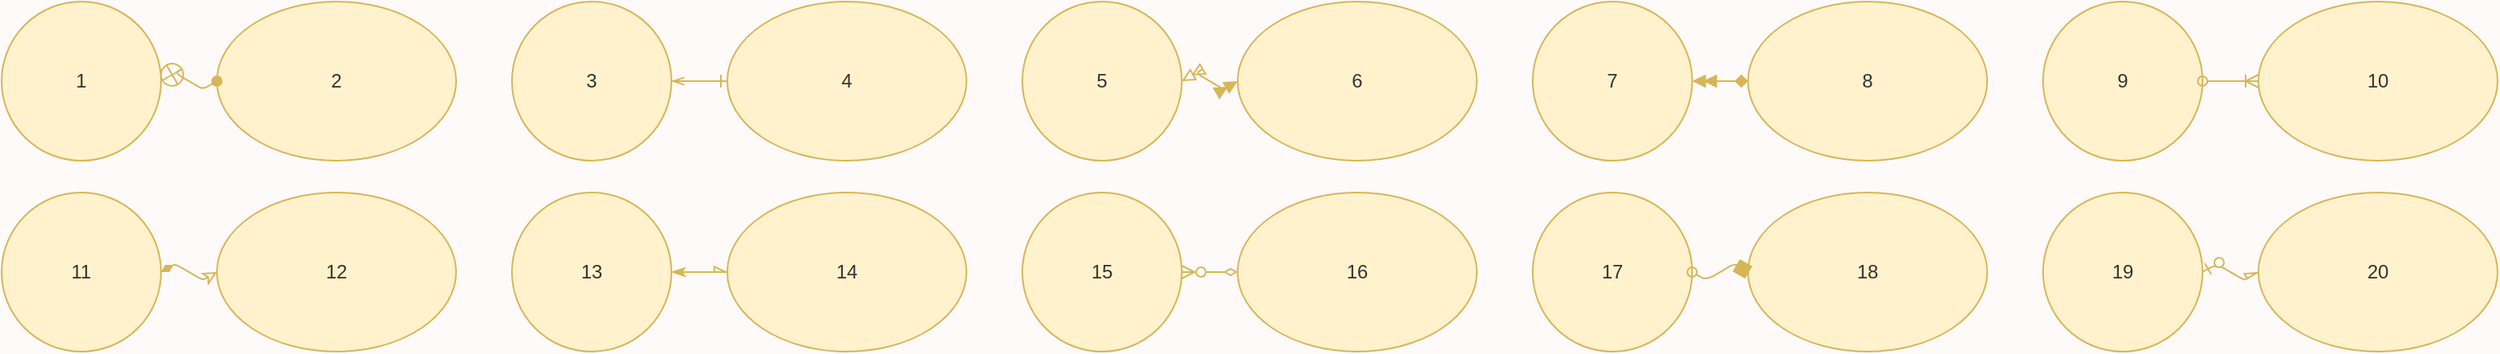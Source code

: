 <mxfile>
  <diagram id="BQr" name="Style-Plain">
    <mxGraphModel dx="0" dy="0" background="#FFFAFA" grid="0" gridSize="10" guides="1" tooltips="1" connect="1" arrows="1" fold="1" page="1" pageScale="1" pageWidth="1169" pageHeight="827" math="0" shadow="0">
      <root>
        <mxCell id="page_root_BQr" parent="BQr"/>
        <mxCell id="node_root_BQr" parent="page_root_BQr"/>
        <mxCell id="1" value="1" style="whiteSpace=wrap;html=1;fillColor=#fff2cc;strokeColor=#d6b656;fontColor=#333333;ellipse" vertex="1" parent="node_root_BQr">
          <mxGeometry x="30" y="10" width="100" height="100" as="geometry"/>
        </mxCell>
        <mxCell id="2" value="2" style="whiteSpace=wrap;html=1;fillColor=#fff2cc;strokeColor=#d6b656;fontColor=#333333;ellipse" vertex="1" parent="node_root_BQr">
          <mxGeometry x="165" y="10" width="150" height="100" as="geometry"/>
        </mxCell>
        <mxCell id="3" value="3" style="whiteSpace=wrap;html=1;fillColor=#fff2cc;strokeColor=#d6b656;fontColor=#333333;ellipse" vertex="1" parent="node_root_BQr">
          <mxGeometry x="350" y="10" width="100" height="100" as="geometry"/>
        </mxCell>
        <mxCell id="4" value="4" style="whiteSpace=wrap;html=1;fillColor=#fff2cc;strokeColor=#d6b656;fontColor=#333333;ellipse" vertex="1" parent="node_root_BQr">
          <mxGeometry x="485" y="10" width="150" height="100" as="geometry"/>
        </mxCell>
        <mxCell id="5" value="5" style="whiteSpace=wrap;html=1;fillColor=#fff2cc;strokeColor=#d6b656;fontColor=#333333;ellipse" vertex="1" parent="node_root_BQr">
          <mxGeometry x="670" y="10" width="100" height="100" as="geometry"/>
        </mxCell>
        <mxCell id="6" value="6" style="whiteSpace=wrap;html=1;fillColor=#fff2cc;strokeColor=#d6b656;fontColor=#333333;ellipse" vertex="1" parent="node_root_BQr">
          <mxGeometry x="805" y="10" width="150" height="100" as="geometry"/>
        </mxCell>
        <mxCell id="7" value="7" style="whiteSpace=wrap;html=1;fillColor=#fff2cc;strokeColor=#d6b656;fontColor=#333333;ellipse" vertex="1" parent="node_root_BQr">
          <mxGeometry x="990" y="10" width="100" height="100" as="geometry"/>
        </mxCell>
        <mxCell id="8" value="8" style="whiteSpace=wrap;html=1;fillColor=#fff2cc;strokeColor=#d6b656;fontColor=#333333;ellipse" vertex="1" parent="node_root_BQr">
          <mxGeometry x="1125" y="10" width="150" height="100" as="geometry"/>
        </mxCell>
        <mxCell id="9" value="9" style="whiteSpace=wrap;html=1;fillColor=#fff2cc;strokeColor=#d6b656;fontColor=#333333;ellipse" vertex="1" parent="node_root_BQr">
          <mxGeometry x="1310" y="10" width="100" height="100" as="geometry"/>
        </mxCell>
        <mxCell id="10" value="10" style="whiteSpace=wrap;html=1;fillColor=#fff2cc;strokeColor=#d6b656;fontColor=#333333;ellipse" vertex="1" parent="node_root_BQr">
          <mxGeometry x="1445" y="10" width="150" height="100" as="geometry"/>
        </mxCell>
        <mxCell id="11" value="11" style="whiteSpace=wrap;html=1;fillColor=#fff2cc;strokeColor=#d6b656;fontColor=#333333;ellipse" vertex="1" parent="node_root_BQr">
          <mxGeometry x="30" y="130" width="100" height="100" as="geometry"/>
        </mxCell>
        <mxCell id="12" value="12" style="whiteSpace=wrap;html=1;fillColor=#fff2cc;strokeColor=#d6b656;fontColor=#333333;ellipse" vertex="1" parent="node_root_BQr">
          <mxGeometry x="165" y="130" width="150" height="100" as="geometry"/>
        </mxCell>
        <mxCell id="13" value="13" style="whiteSpace=wrap;html=1;fillColor=#fff2cc;strokeColor=#d6b656;fontColor=#333333;ellipse" vertex="1" parent="node_root_BQr">
          <mxGeometry x="350" y="130" width="100" height="100" as="geometry"/>
        </mxCell>
        <mxCell id="14" value="14" style="whiteSpace=wrap;html=1;fillColor=#fff2cc;strokeColor=#d6b656;fontColor=#333333;ellipse" vertex="1" parent="node_root_BQr">
          <mxGeometry x="485" y="130" width="150" height="100" as="geometry"/>
        </mxCell>
        <mxCell id="15" value="15" style="whiteSpace=wrap;html=1;fillColor=#fff2cc;strokeColor=#d6b656;fontColor=#333333;ellipse" vertex="1" parent="node_root_BQr">
          <mxGeometry x="670" y="130" width="100" height="100" as="geometry"/>
        </mxCell>
        <mxCell id="16" value="16" style="whiteSpace=wrap;html=1;fillColor=#fff2cc;strokeColor=#d6b656;fontColor=#333333;ellipse" vertex="1" parent="node_root_BQr">
          <mxGeometry x="805" y="130" width="150" height="100" as="geometry"/>
        </mxCell>
        <mxCell id="17" value="17" style="whiteSpace=wrap;html=1;fillColor=#fff2cc;strokeColor=#d6b656;fontColor=#333333;ellipse" vertex="1" parent="node_root_BQr">
          <mxGeometry x="990" y="130" width="100" height="100" as="geometry"/>
        </mxCell>
        <mxCell id="18" value="18" style="whiteSpace=wrap;html=1;fillColor=#fff2cc;strokeColor=#d6b656;fontColor=#333333;ellipse" vertex="1" parent="node_root_BQr">
          <mxGeometry x="1125" y="130" width="150" height="100" as="geometry"/>
        </mxCell>
        <mxCell id="19" value="19" style="whiteSpace=wrap;html=1;fillColor=#fff2cc;strokeColor=#d6b656;fontColor=#333333;ellipse" vertex="1" parent="node_root_BQr">
          <mxGeometry x="1310" y="130" width="100" height="100" as="geometry"/>
        </mxCell>
        <mxCell id="20" value="20" style="whiteSpace=wrap;html=1;fillColor=#fff2cc;strokeColor=#d6b656;fontColor=#333333;ellipse" vertex="1" parent="node_root_BQr">
          <mxGeometry x="1445" y="130" width="150" height="100" as="geometry"/>
        </mxCell>
        <mxCell id="BQr-22" value="" style="edgeStyle=isometricEdgeStyle;exitX=1;exitY=0.5;exitDx=0;exitDy=0;entryX=0;entryY=0.5;entryDx=0;entryDy=0;startArrow=circlePlus;startFill=0;endArrow=oval;endFill=1;whiteSpace=wrap;html=1;fillColor=#fff2cc;strokeColor=#d6b656" parent="node_root_BQr" source="1" target="2" edge="1">
          <mxGeometry relative="1" as="geometry"/>
        </mxCell>
        <mxCell id="BQr-23" value="" style="edgeStyle=orthogonalEdgeStyle;exitX=1;exitY=0.5;exitDx=0;exitDy=0;entryX=0;entryY=0.5;entryDx=0;entryDy=0;startArrow=openThin;startFill=1;endArrow=ERone;endFill=1;whiteSpace=wrap;html=1;fillColor=#fff2cc;strokeColor=#d6b656" parent="node_root_BQr" source="3" target="4" edge="1">
          <mxGeometry relative="1" as="geometry"/>
        </mxCell>
        <mxCell id="BQr-24" value="" style="edgeStyle=isometricEdgeStyle;exitX=1;exitY=0.5;exitDx=0;exitDy=0;entryX=0;entryY=0.5;entryDx=0;entryDy=0;startArrow=doubleBlock;startFill=0;endArrow=doubleBlock;endFill=1;whiteSpace=wrap;html=1;fillColor=#fff2cc;strokeColor=#d6b656" parent="node_root_BQr" source="5" target="6" edge="1">
          <mxGeometry relative="1" as="geometry"/>
        </mxCell>
        <mxCell id="BQr-25" value="" style="edgeStyle=none;exitX=1;exitY=0.5;exitDx=0;exitDy=0;entryX=0;entryY=0.5;entryDx=0;entryDy=0;startArrow=doubleBlock;startFill=1;endArrow=diamond;endFill=1;whiteSpace=wrap;html=1;fillColor=#fff2cc;strokeColor=#d6b656" parent="node_root_BQr" source="7" target="8" edge="1">
          <mxGeometry relative="1" as="geometry"/>
        </mxCell>
        <mxCell id="BQr-26" value="" style="edgeStyle=none;exitX=1;exitY=0.5;exitDx=0;exitDy=0;entryX=0;entryY=0.5;entryDx=0;entryDy=0;startArrow=oval;startFill=0;endArrow=ERoneToMany;endFill=0;whiteSpace=wrap;html=1;fillColor=#fff2cc;strokeColor=#d6b656" parent="node_root_BQr" source="9" target="10" edge="1">
          <mxGeometry relative="1" as="geometry"/>
        </mxCell>
        <mxCell id="BQr-27" value="" style="edgeStyle=isometricEdgeStyle;exitX=1;exitY=0.5;exitDx=0;exitDy=0;entryX=0;entryY=0.5;entryDx=0;entryDy=0;startArrow=diamondThin;startFill=1;endArrow=classic;endFill=0;whiteSpace=wrap;html=1;fillColor=#fff2cc;strokeColor=#d6b656" parent="node_root_BQr" source="11" target="12" edge="1">
          <mxGeometry relative="1" as="geometry"/>
        </mxCell>
        <mxCell id="BQr-28" value="" style="edgeStyle=entityRelationEdgeStyle;exitX=1;exitY=0.5;exitDx=0;exitDy=0;entryX=0;entryY=0.5;entryDx=0;entryDy=0;startArrow=classicThin;startFill=1;endArrow=async;endFill=0;whiteSpace=wrap;html=1;fillColor=#fff2cc;strokeColor=#d6b656" parent="node_root_BQr" source="13" target="14" edge="1">
          <mxGeometry relative="1" as="geometry"/>
        </mxCell>
        <mxCell id="BQr-29" value="" style="edgeStyle=elbowEdgeStyle;elbow=vertical;exitX=1;exitY=0.5;exitDx=0;exitDy=0;entryX=0;entryY=0.5;entryDx=0;entryDy=0;startArrow=ERzeroToMany;startFill=0;endArrow=diamondThin;endFill=0;whiteSpace=wrap;html=1;fillColor=#fff2cc;strokeColor=#d6b656" parent="node_root_BQr" source="15" target="16" edge="1">
          <mxGeometry relative="1" as="geometry"/>
        </mxCell>
        <mxCell id="BQr-30" value="" style="edgeStyle=isometricEdgeStyle;elbow=vertical;exitX=1;exitY=0.5;exitDx=0;exitDy=0;entryX=0;entryY=0.5;entryDx=0;entryDy=0;startArrow=oval;startFill=0;endArrow=box;endFill=1;whiteSpace=wrap;html=1;fillColor=#fff2cc;strokeColor=#d6b656" parent="node_root_BQr" source="17" target="18" edge="1">
          <mxGeometry relative="1" as="geometry"/>
        </mxCell>
        <mxCell id="BQr-31" value="" style="edgeStyle=isometricEdgeStyle;exitX=1;exitY=0.5;exitDx=0;exitDy=0;entryX=0;entryY=0.5;entryDx=0;entryDy=0;startArrow=ERzeroToOne;startFill=1;endArrow=async;endFill=0;whiteSpace=wrap;html=1;fillColor=#fff2cc;strokeColor=#d6b656" parent="node_root_BQr" source="19" target="20" edge="1">
          <mxGeometry relative="1" as="geometry"/>
        </mxCell>
      </root>
    </mxGraphModel>
  </diagram>
</mxfile>